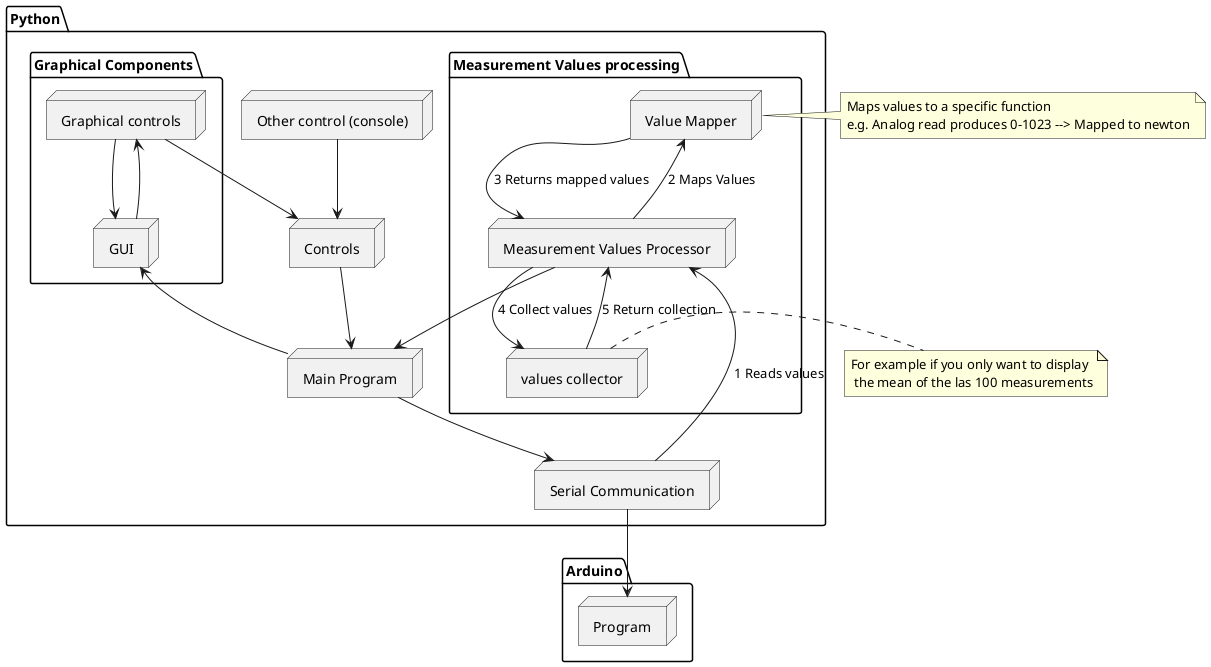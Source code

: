 @startuml
package "Python" as mainPack{
  node "Serial Communication" as serCom

  node "Controls" as controls

  node "Other control (console)" as otherControls
  package "Measurement Values processing" {
    node "Value Mapper" as mapper
    node "values collector" as valuesCol
    node "Measurement Values Processor" as valuesProc
  }
  package "Graphical Components" {
    node "Graphical controls" as graphicControls
    node "GUI" as graphics
  }
  node "Main Program" as main
}

package "Arduino" as arduino {
  node "Program" as arduinoMain
}

serCom --> valuesProc : "1 Reads values"
valuesProc --> mapper : "2 Maps Values"
mapper --> valuesProc : "3 Returns mapped values"
valuesProc --> valuesCol : "4 Collect values"
valuesCol --> valuesProc : "5 Return collection"
valuesProc --> main
main --> graphics
graphicControls --> controls
otherControls --> controls
controls --> main
main --> serCom
graphics --> graphicControls
graphicControls --> graphics

serCom --> arduinoMain

note right of mapper
Maps values to a specific function
e.g. Analog read produces 0-1023 --> Mapped to newton
end note

note right of valuesCol
For example if you only want to display
 the mean of the las 100 measurements
end note

@enduml
